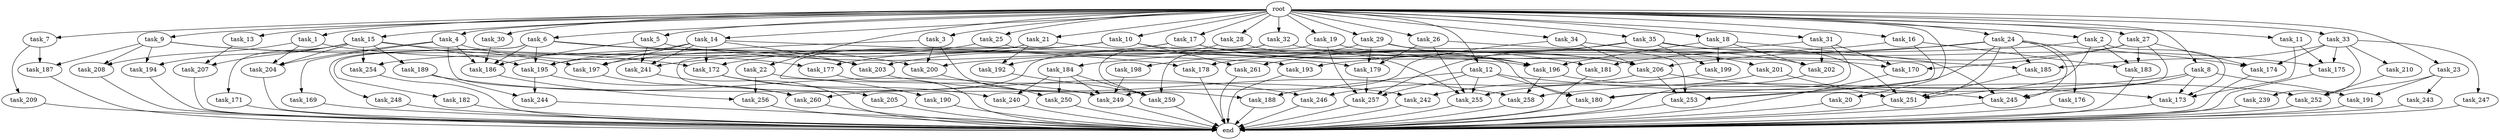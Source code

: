 digraph G {
  root [size="0.000000"];
  task_1 [size="10.240000"];
  task_2 [size="10.240000"];
  task_3 [size="10.240000"];
  task_4 [size="10.240000"];
  task_5 [size="10.240000"];
  task_6 [size="10.240000"];
  task_7 [size="10.240000"];
  task_8 [size="10.240000"];
  task_9 [size="10.240000"];
  task_10 [size="10.240000"];
  task_11 [size="10.240000"];
  task_12 [size="10.240000"];
  task_13 [size="10.240000"];
  task_14 [size="10.240000"];
  task_15 [size="10.240000"];
  task_16 [size="10.240000"];
  task_17 [size="10.240000"];
  task_18 [size="10.240000"];
  task_19 [size="10.240000"];
  task_20 [size="10.240000"];
  task_21 [size="10.240000"];
  task_22 [size="10.240000"];
  task_23 [size="10.240000"];
  task_24 [size="10.240000"];
  task_25 [size="10.240000"];
  task_26 [size="10.240000"];
  task_27 [size="10.240000"];
  task_28 [size="10.240000"];
  task_29 [size="10.240000"];
  task_30 [size="10.240000"];
  task_31 [size="10.240000"];
  task_32 [size="10.240000"];
  task_33 [size="10.240000"];
  task_34 [size="10.240000"];
  task_35 [size="10.240000"];
  task_169 [size="5497558138.880000"];
  task_170 [size="12884901888.000000"];
  task_171 [size="773094113.280000"];
  task_172 [size="13228499271.680000"];
  task_173 [size="9792525434.880001"];
  task_174 [size="7129645711.360001"];
  task_175 [size="5755256176.640000"];
  task_176 [size="773094113.280000"];
  task_177 [size="5841155522.560000"];
  task_178 [size="2920577761.280000"];
  task_179 [size="2834678415.360000"];
  task_180 [size="10651518894.080000"];
  task_181 [size="2920577761.280000"];
  task_182 [size="4209067950.080000"];
  task_183 [size="8418135900.160000"];
  task_184 [size="773094113.280000"];
  task_185 [size="10479720202.240000"];
  task_186 [size="20444044328.959999"];
  task_187 [size="12455405158.400000"];
  task_188 [size="2920577761.280000"];
  task_189 [size="773094113.280000"];
  task_190 [size="773094113.280000"];
  task_191 [size="4466765987.840000"];
  task_192 [size="5841155522.560000"];
  task_193 [size="6270652252.160000"];
  task_194 [size="7730941132.800000"];
  task_195 [size="11252814315.520000"];
  task_196 [size="10393820856.320000"];
  task_197 [size="16664473108.480000"];
  task_198 [size="343597383.680000"];
  task_199 [size="6270652252.160000"];
  task_200 [size="10479720202.240000"];
  task_201 [size="3092376453.120000"];
  task_202 [size="7988639170.560000"];
  task_203 [size="12799002542.080000"];
  task_204 [size="13228499271.680000"];
  task_205 [size="5497558138.880000"];
  task_206 [size="7301444403.200000"];
  task_207 [size="2920577761.280000"];
  task_208 [size="13915694039.040001"];
  task_209 [size="5497558138.880000"];
  task_210 [size="4209067950.080000"];
  task_239 [size="4209067950.080000"];
  task_240 [size="1116691496.960000"];
  task_241 [size="8418135900.160000"];
  task_242 [size="9706626088.960001"];
  task_243 [size="3092376453.120000"];
  task_244 [size="11166914969.600000"];
  task_245 [size="10737418240.000000"];
  task_246 [size="3435973836.800000"];
  task_247 [size="4209067950.080000"];
  task_248 [size="4209067950.080000"];
  task_249 [size="22162031247.360001"];
  task_250 [size="1116691496.960000"];
  task_251 [size="19842748907.520000"];
  task_252 [size="12455405158.400000"];
  task_253 [size="4982162063.360000"];
  task_254 [size="6270652252.160000"];
  task_255 [size="11424613007.360001"];
  task_256 [size="12455405158.400000"];
  task_257 [size="6786048327.680000"];
  task_258 [size="15461882265.600000"];
  task_259 [size="15547781611.520000"];
  task_260 [size="19756849561.600002"];
  task_261 [size="1546188226.560000"];
  end [size="0.000000"];

  root -> task_1 [size="1.000000"];
  root -> task_2 [size="1.000000"];
  root -> task_3 [size="1.000000"];
  root -> task_4 [size="1.000000"];
  root -> task_5 [size="1.000000"];
  root -> task_6 [size="1.000000"];
  root -> task_7 [size="1.000000"];
  root -> task_8 [size="1.000000"];
  root -> task_9 [size="1.000000"];
  root -> task_10 [size="1.000000"];
  root -> task_11 [size="1.000000"];
  root -> task_12 [size="1.000000"];
  root -> task_13 [size="1.000000"];
  root -> task_14 [size="1.000000"];
  root -> task_15 [size="1.000000"];
  root -> task_16 [size="1.000000"];
  root -> task_17 [size="1.000000"];
  root -> task_18 [size="1.000000"];
  root -> task_19 [size="1.000000"];
  root -> task_20 [size="1.000000"];
  root -> task_21 [size="1.000000"];
  root -> task_22 [size="1.000000"];
  root -> task_23 [size="1.000000"];
  root -> task_24 [size="1.000000"];
  root -> task_25 [size="1.000000"];
  root -> task_26 [size="1.000000"];
  root -> task_27 [size="1.000000"];
  root -> task_28 [size="1.000000"];
  root -> task_29 [size="1.000000"];
  root -> task_30 [size="1.000000"];
  root -> task_31 [size="1.000000"];
  root -> task_32 [size="1.000000"];
  root -> task_33 [size="1.000000"];
  root -> task_34 [size="1.000000"];
  root -> task_35 [size="1.000000"];
  task_1 -> task_203 [size="679477248.000000"];
  task_1 -> task_204 [size="679477248.000000"];
  task_1 -> task_208 [size="679477248.000000"];
  task_2 -> task_173 [size="536870912.000000"];
  task_2 -> task_183 [size="536870912.000000"];
  task_2 -> task_200 [size="536870912.000000"];
  task_2 -> task_251 [size="536870912.000000"];
  task_3 -> task_188 [size="75497472.000000"];
  task_3 -> task_195 [size="75497472.000000"];
  task_3 -> task_200 [size="75497472.000000"];
  task_4 -> task_169 [size="536870912.000000"];
  task_4 -> task_177 [size="536870912.000000"];
  task_4 -> task_186 [size="536870912.000000"];
  task_4 -> task_204 [size="536870912.000000"];
  task_4 -> task_249 [size="536870912.000000"];
  task_5 -> task_179 [size="209715200.000000"];
  task_5 -> task_186 [size="209715200.000000"];
  task_5 -> task_241 [size="209715200.000000"];
  task_6 -> task_182 [size="411041792.000000"];
  task_6 -> task_186 [size="411041792.000000"];
  task_6 -> task_195 [size="411041792.000000"];
  task_6 -> task_196 [size="411041792.000000"];
  task_6 -> task_200 [size="411041792.000000"];
  task_6 -> task_248 [size="411041792.000000"];
  task_7 -> task_187 [size="536870912.000000"];
  task_7 -> task_209 [size="536870912.000000"];
  task_8 -> task_173 [size="134217728.000000"];
  task_8 -> task_191 [size="134217728.000000"];
  task_8 -> task_245 [size="134217728.000000"];
  task_8 -> task_258 [size="134217728.000000"];
  task_9 -> task_172 [size="679477248.000000"];
  task_9 -> task_187 [size="679477248.000000"];
  task_9 -> task_194 [size="679477248.000000"];
  task_9 -> task_197 [size="679477248.000000"];
  task_9 -> task_208 [size="679477248.000000"];
  task_10 -> task_172 [size="75497472.000000"];
  task_10 -> task_181 [size="75497472.000000"];
  task_10 -> task_190 [size="75497472.000000"];
  task_10 -> task_241 [size="75497472.000000"];
  task_10 -> task_261 [size="75497472.000000"];
  task_11 -> task_173 [size="75497472.000000"];
  task_11 -> task_175 [size="75497472.000000"];
  task_12 -> task_173 [size="209715200.000000"];
  task_12 -> task_180 [size="209715200.000000"];
  task_12 -> task_188 [size="209715200.000000"];
  task_12 -> task_255 [size="209715200.000000"];
  task_12 -> task_257 [size="209715200.000000"];
  task_13 -> task_207 [size="209715200.000000"];
  task_14 -> task_172 [size="536870912.000000"];
  task_14 -> task_193 [size="536870912.000000"];
  task_14 -> task_195 [size="536870912.000000"];
  task_14 -> task_197 [size="536870912.000000"];
  task_14 -> task_203 [size="536870912.000000"];
  task_14 -> task_241 [size="536870912.000000"];
  task_15 -> task_171 [size="75497472.000000"];
  task_15 -> task_178 [size="75497472.000000"];
  task_15 -> task_189 [size="75497472.000000"];
  task_15 -> task_194 [size="75497472.000000"];
  task_15 -> task_195 [size="75497472.000000"];
  task_15 -> task_204 [size="75497472.000000"];
  task_15 -> task_207 [size="75497472.000000"];
  task_15 -> task_254 [size="75497472.000000"];
  task_16 -> task_183 [size="75497472.000000"];
  task_16 -> task_184 [size="75497472.000000"];
  task_16 -> task_253 [size="75497472.000000"];
  task_17 -> task_177 [size="33554432.000000"];
  task_17 -> task_196 [size="33554432.000000"];
  task_17 -> task_203 [size="33554432.000000"];
  task_17 -> task_206 [size="33554432.000000"];
  task_18 -> task_196 [size="536870912.000000"];
  task_18 -> task_199 [size="536870912.000000"];
  task_18 -> task_202 [size="536870912.000000"];
  task_18 -> task_245 [size="536870912.000000"];
  task_19 -> task_206 [size="301989888.000000"];
  task_19 -> task_257 [size="301989888.000000"];
  task_19 -> task_259 [size="301989888.000000"];
  task_20 -> end [size="1.000000"];
  task_21 -> task_185 [size="536870912.000000"];
  task_21 -> task_192 [size="536870912.000000"];
  task_21 -> task_205 [size="536870912.000000"];
  task_21 -> task_254 [size="536870912.000000"];
  task_22 -> task_242 [size="536870912.000000"];
  task_22 -> task_256 [size="536870912.000000"];
  task_23 -> task_191 [size="301989888.000000"];
  task_23 -> task_243 [size="301989888.000000"];
  task_23 -> task_252 [size="301989888.000000"];
  task_24 -> task_174 [size="75497472.000000"];
  task_24 -> task_176 [size="75497472.000000"];
  task_24 -> task_185 [size="75497472.000000"];
  task_24 -> task_193 [size="75497472.000000"];
  task_24 -> task_206 [size="75497472.000000"];
  task_24 -> task_245 [size="75497472.000000"];
  task_24 -> task_251 [size="75497472.000000"];
  task_24 -> task_253 [size="75497472.000000"];
  task_25 -> task_180 [size="411041792.000000"];
  task_25 -> task_197 [size="411041792.000000"];
  task_26 -> task_179 [size="33554432.000000"];
  task_26 -> task_202 [size="33554432.000000"];
  task_26 -> task_255 [size="33554432.000000"];
  task_27 -> task_170 [size="209715200.000000"];
  task_27 -> task_174 [size="209715200.000000"];
  task_27 -> task_180 [size="209715200.000000"];
  task_27 -> task_181 [size="209715200.000000"];
  task_27 -> task_183 [size="209715200.000000"];
  task_28 -> task_192 [size="33554432.000000"];
  task_28 -> task_255 [size="33554432.000000"];
  task_29 -> task_179 [size="33554432.000000"];
  task_29 -> task_196 [size="33554432.000000"];
  task_29 -> task_198 [size="33554432.000000"];
  task_29 -> task_253 [size="33554432.000000"];
  task_30 -> task_186 [size="838860800.000000"];
  task_31 -> task_170 [size="209715200.000000"];
  task_31 -> task_178 [size="209715200.000000"];
  task_31 -> task_180 [size="209715200.000000"];
  task_31 -> task_202 [size="209715200.000000"];
  task_32 -> task_170 [size="838860800.000000"];
  task_32 -> task_259 [size="838860800.000000"];
  task_32 -> task_260 [size="838860800.000000"];
  task_33 -> task_174 [size="411041792.000000"];
  task_33 -> task_175 [size="411041792.000000"];
  task_33 -> task_185 [size="411041792.000000"];
  task_33 -> task_210 [size="411041792.000000"];
  task_33 -> task_239 [size="411041792.000000"];
  task_33 -> task_247 [size="411041792.000000"];
  task_34 -> task_201 [size="301989888.000000"];
  task_34 -> task_206 [size="301989888.000000"];
  task_34 -> task_249 [size="301989888.000000"];
  task_35 -> task_175 [size="75497472.000000"];
  task_35 -> task_199 [size="75497472.000000"];
  task_35 -> task_251 [size="75497472.000000"];
  task_35 -> task_257 [size="75497472.000000"];
  task_35 -> task_261 [size="75497472.000000"];
  task_169 -> end [size="1.000000"];
  task_170 -> end [size="1.000000"];
  task_171 -> end [size="1.000000"];
  task_172 -> task_240 [size="33554432.000000"];
  task_172 -> task_246 [size="33554432.000000"];
  task_173 -> end [size="1.000000"];
  task_174 -> end [size="1.000000"];
  task_175 -> end [size="1.000000"];
  task_176 -> end [size="1.000000"];
  task_177 -> end [size="1.000000"];
  task_178 -> end [size="1.000000"];
  task_179 -> task_257 [size="75497472.000000"];
  task_180 -> end [size="1.000000"];
  task_181 -> end [size="1.000000"];
  task_182 -> end [size="1.000000"];
  task_183 -> end [size="1.000000"];
  task_184 -> task_240 [size="75497472.000000"];
  task_184 -> task_249 [size="75497472.000000"];
  task_184 -> task_250 [size="75497472.000000"];
  task_184 -> task_259 [size="75497472.000000"];
  task_185 -> task_251 [size="411041792.000000"];
  task_186 -> task_256 [size="679477248.000000"];
  task_187 -> end [size="1.000000"];
  task_188 -> end [size="1.000000"];
  task_189 -> task_244 [size="411041792.000000"];
  task_189 -> task_249 [size="411041792.000000"];
  task_190 -> end [size="1.000000"];
  task_191 -> end [size="1.000000"];
  task_192 -> task_259 [size="301989888.000000"];
  task_193 -> end [size="1.000000"];
  task_194 -> end [size="1.000000"];
  task_195 -> task_244 [size="679477248.000000"];
  task_195 -> task_260 [size="679477248.000000"];
  task_196 -> task_252 [size="838860800.000000"];
  task_196 -> task_258 [size="838860800.000000"];
  task_197 -> task_260 [size="411041792.000000"];
  task_198 -> task_249 [size="838860800.000000"];
  task_199 -> task_242 [size="411041792.000000"];
  task_200 -> task_250 [size="33554432.000000"];
  task_201 -> task_251 [size="838860800.000000"];
  task_201 -> task_255 [size="838860800.000000"];
  task_202 -> end [size="1.000000"];
  task_203 -> task_258 [size="536870912.000000"];
  task_204 -> end [size="1.000000"];
  task_205 -> end [size="1.000000"];
  task_206 -> task_245 [size="301989888.000000"];
  task_206 -> task_246 [size="301989888.000000"];
  task_206 -> task_253 [size="301989888.000000"];
  task_207 -> end [size="1.000000"];
  task_208 -> end [size="1.000000"];
  task_209 -> end [size="1.000000"];
  task_210 -> task_252 [size="75497472.000000"];
  task_239 -> end [size="1.000000"];
  task_240 -> end [size="1.000000"];
  task_241 -> end [size="1.000000"];
  task_242 -> end [size="1.000000"];
  task_243 -> end [size="1.000000"];
  task_244 -> end [size="1.000000"];
  task_245 -> end [size="1.000000"];
  task_246 -> end [size="1.000000"];
  task_247 -> end [size="1.000000"];
  task_248 -> end [size="1.000000"];
  task_249 -> end [size="1.000000"];
  task_250 -> end [size="1.000000"];
  task_251 -> end [size="1.000000"];
  task_252 -> end [size="1.000000"];
  task_253 -> end [size="1.000000"];
  task_254 -> end [size="1.000000"];
  task_255 -> end [size="1.000000"];
  task_256 -> end [size="1.000000"];
  task_257 -> end [size="1.000000"];
  task_258 -> end [size="1.000000"];
  task_259 -> end [size="1.000000"];
  task_260 -> end [size="1.000000"];
  task_261 -> end [size="1.000000"];
}

